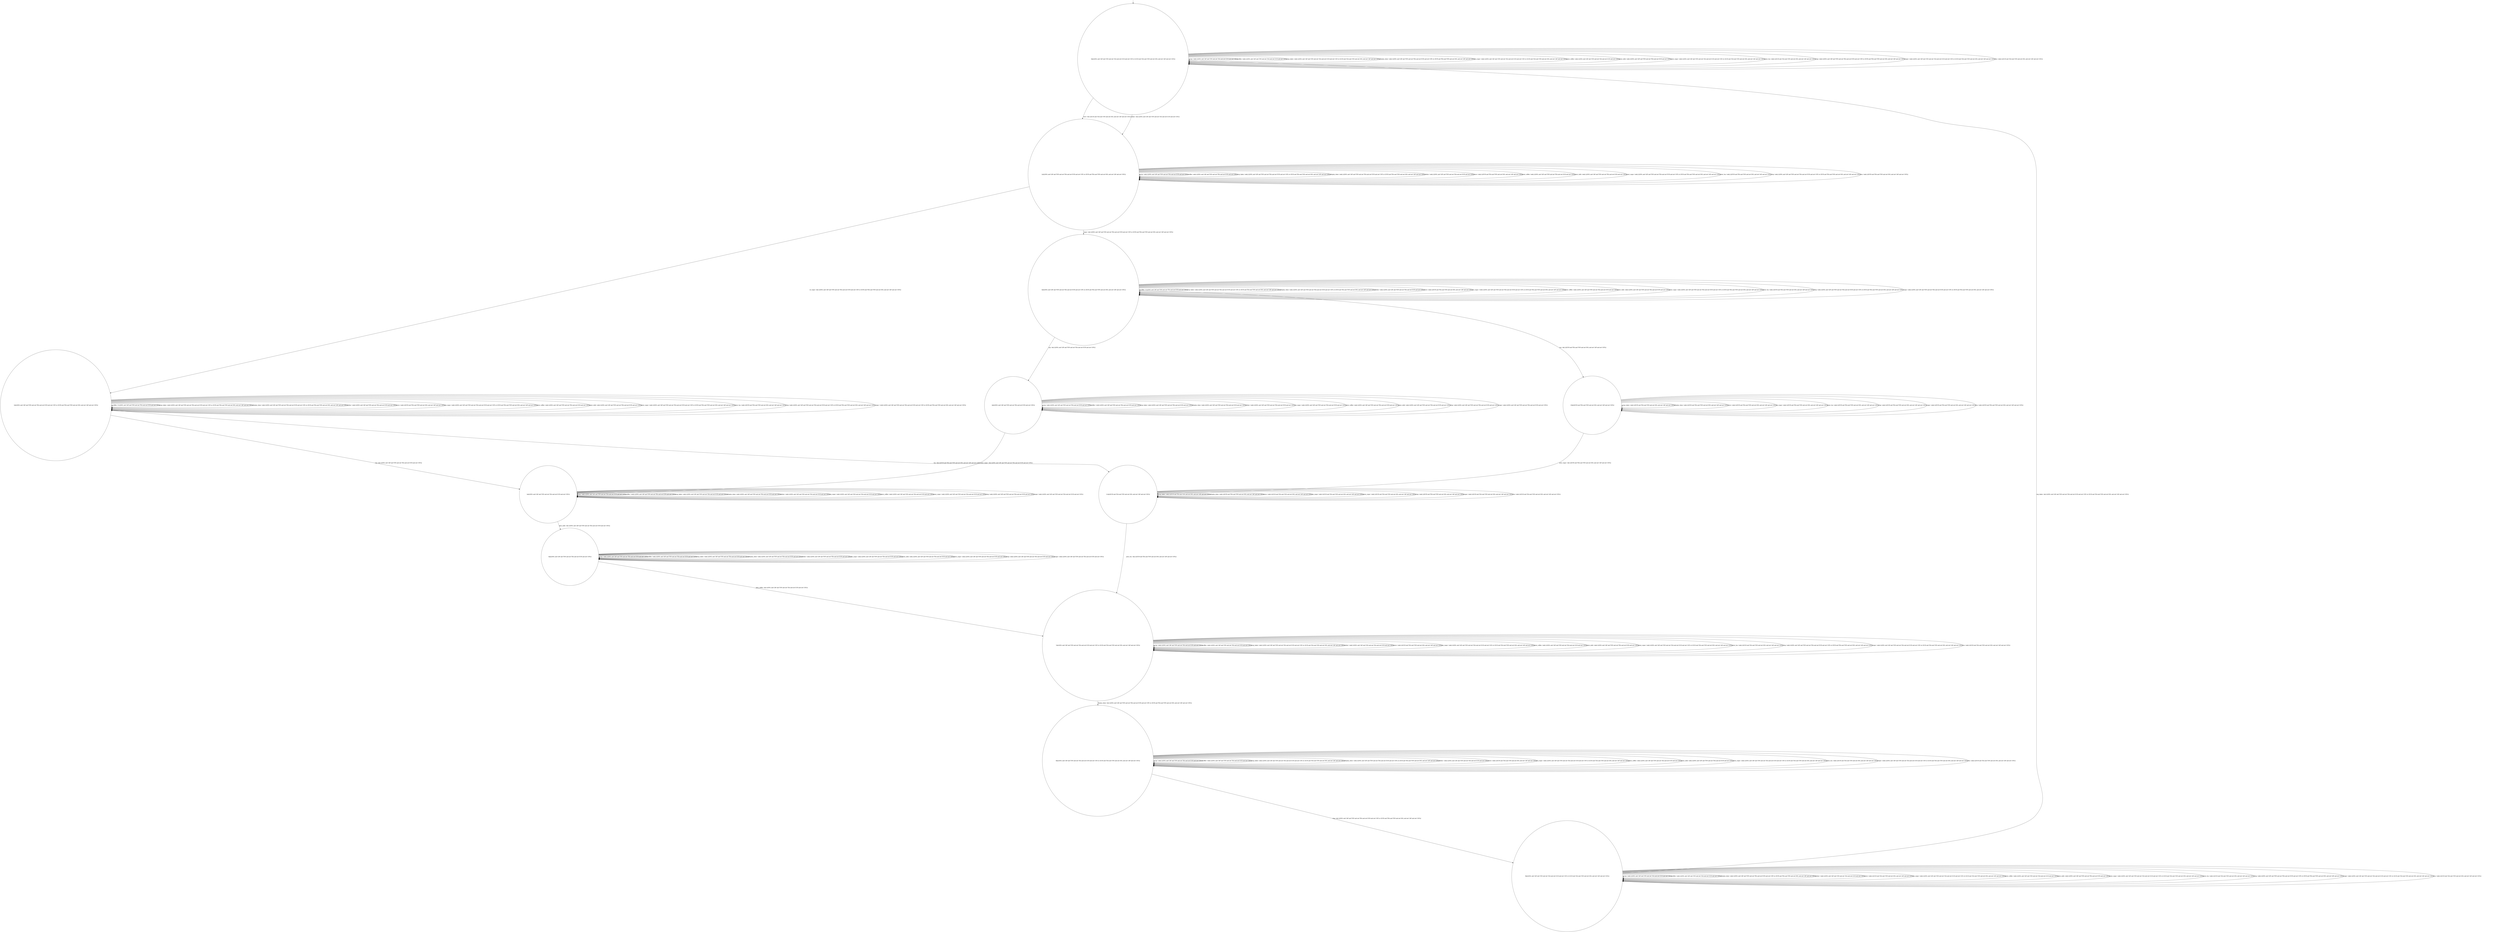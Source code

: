digraph g {
	edge [lblstyle="above, sloped"];
	s0 [shape="circle" label="0@[((DOL and CAP and TON and not TEA and not EUR and not COF) or (EUR and TEA and TON and not DOL and not CAP and not COF))]"];
	s1 [shape="circle" label="1@[((DOL and CAP and TON and not TEA and not EUR and not COF) or (EUR and TEA and TON and not DOL and not CAP and not COF))]"];
	s2 [shape="circle" label="2@[((DOL and CAP and TON and not TEA and not EUR and not COF) or (EUR and TEA and TON and not DOL and not CAP and not COF))]"];
	s3 [shape="circle" label="3@[((DOL and CAP and TON and not TEA and not EUR and not COF) or (EUR and TEA and TON and not DOL and not CAP and not COF))]"];
	s4 [shape="circle" label="4@[((DOL and CAP and TON and not TEA and not EUR and not COF))]"];
	s5 [shape="circle" label="5@[((DOL and CAP and TON and not TEA and not EUR and not COF))]"];
	s6 [shape="circle" label="6@[((DOL and CAP and TON and not TEA and not EUR and not COF))]"];
	s7 [shape="circle" label="7@[((DOL and CAP and TON and not TEA and not EUR and not COF) or (EUR and TEA and TON and not DOL and not CAP and not COF))]"];
	s8 [shape="circle" label="8@[((DOL and CAP and TON and not TEA and not EUR and not COF) or (EUR and TEA and TON and not DOL and not CAP and not COF))]"];
	s9 [shape="circle" label="9@[((DOL and CAP and TON and not TEA and not EUR and not COF) or (EUR and TEA and TON and not DOL and not CAP and not COF))]"];
	s10 [shape="circle" label="10@[((EUR and TEA and TON and not DOL and not CAP and not COF))]"];
	s11 [shape="circle" label="11@[((EUR and TEA and TON and not DOL and not CAP and not COF))]"];
	s0 -> s0 [label="cap / nok() [((DOL and CAP and TON and not TEA and not EUR and not COF))]"];
	s0 -> s0 [label="coffee / nok() [((DOL and CAP and TON and not TEA and not EUR and not COF))]"];
	s0 -> s0 [label="cup_taken / nok() [((DOL and CAP and TON and not TEA and not EUR and not COF) or (EUR and TEA and TON and not DOL and not CAP and not COF))]"];
	s0 -> s0 [label="display_done / nok() [((DOL and CAP and TON and not TEA and not EUR and not COF) or (EUR and TEA and TON and not DOL and not CAP and not COF))]"];
	s0 -> s1 [label="dollar / ok() [((DOL and CAP and TON and not TEA and not EUR and not COF))]"];
	s0 -> s1 [label="euro / ok() [((EUR and TEA and TON and not DOL and not CAP and not COF))]"];
	s0 -> s0 [label="no_sugar / nok() [((DOL and CAP and TON and not TEA and not EUR and not COF) or (EUR and TEA and TON and not DOL and not CAP and not COF))]"];
	s0 -> s0 [label="pour_coffee / nok() [((DOL and CAP and TON and not TEA and not EUR and not COF))]"];
	s0 -> s0 [label="pour_milk / nok() [((DOL and CAP and TON and not TEA and not EUR and not COF))]"];
	s0 -> s0 [label="pour_sugar / nok() [((DOL and CAP and TON and not TEA and not EUR and not COF) or (EUR and TEA and TON and not DOL and not CAP and not COF))]"];
	s0 -> s0 [label="pour_tea / nok() [((EUR and TEA and TON and not DOL and not CAP and not COF))]"];
	s0 -> s0 [label="ring / nok() [((DOL and CAP and TON and not TEA and not EUR and not COF) or (EUR and TEA and TON and not DOL and not CAP and not COF))]"];
	s0 -> s0 [label="sugar / nok() [((DOL and CAP and TON and not TEA and not EUR and not COF) or (EUR and TEA and TON and not DOL and not CAP and not COF))]"];
	s0 -> s0 [label="tea / nok() [((EUR and TEA and TON and not DOL and not CAP and not COF))]"];
	s1 -> s1 [label="cap / nok() [((DOL and CAP and TON and not TEA and not EUR and not COF))]"];
	s1 -> s1 [label="coffee / nok() [((DOL and CAP and TON and not TEA and not EUR and not COF))]"];
	s1 -> s1 [label="cup_taken / nok() [((DOL and CAP and TON and not TEA and not EUR and not COF) or (EUR and TEA and TON and not DOL and not CAP and not COF))]"];
	s1 -> s1 [label="display_done / nok() [((DOL and CAP and TON and not TEA and not EUR and not COF) or (EUR and TEA and TON and not DOL and not CAP and not COF))]"];
	s1 -> s1 [label="dollar / nok() [((DOL and CAP and TON and not TEA and not EUR and not COF))]"];
	s1 -> s1 [label="euro / nok() [((EUR and TEA and TON and not DOL and not CAP and not COF))]"];
	s1 -> s2 [label="no_sugar / ok() [((DOL and CAP and TON and not TEA and not EUR and not COF) or (EUR and TEA and TON and not DOL and not CAP and not COF))]"];
	s1 -> s1 [label="pour_coffee / nok() [((DOL and CAP and TON and not TEA and not EUR and not COF))]"];
	s1 -> s1 [label="pour_milk / nok() [((DOL and CAP and TON and not TEA and not EUR and not COF))]"];
	s1 -> s1 [label="pour_sugar / nok() [((DOL and CAP and TON and not TEA and not EUR and not COF) or (EUR and TEA and TON and not DOL and not CAP and not COF))]"];
	s1 -> s1 [label="pour_tea / nok() [((EUR and TEA and TON and not DOL and not CAP and not COF))]"];
	s1 -> s1 [label="ring / nok() [((DOL and CAP and TON and not TEA and not EUR and not COF) or (EUR and TEA and TON and not DOL and not CAP and not COF))]"];
	s1 -> s3 [label="sugar / ok() [((DOL and CAP and TON and not TEA and not EUR and not COF) or (EUR and TEA and TON and not DOL and not CAP and not COF))]"];
	s1 -> s1 [label="tea / nok() [((EUR and TEA and TON and not DOL and not CAP and not COF))]"];
	s2 -> s5 [label="cap / ok() [((DOL and CAP and TON and not TEA and not EUR and not COF))]"];
	s2 -> s2 [label="coffee / Ω [((DOL and CAP and TON and not TEA and not EUR and not COF))]"];
	s2 -> s2 [label="cup_taken / nok() [((DOL and CAP and TON and not TEA and not EUR and not COF) or (EUR and TEA and TON and not DOL and not CAP and not COF))]"];
	s2 -> s2 [label="display_done / nok() [((DOL and CAP and TON and not TEA and not EUR and not COF) or (EUR and TEA and TON and not DOL and not CAP and not COF))]"];
	s2 -> s2 [label="dollar / nok() [((DOL and CAP and TON and not TEA and not EUR and not COF))]"];
	s2 -> s2 [label="euro / nok() [((EUR and TEA and TON and not DOL and not CAP and not COF))]"];
	s2 -> s2 [label="no_sugar / nok() [((DOL and CAP and TON and not TEA and not EUR and not COF) or (EUR and TEA and TON and not DOL and not CAP and not COF))]"];
	s2 -> s2 [label="pour_coffee / nok() [((DOL and CAP and TON and not TEA and not EUR and not COF))]"];
	s2 -> s2 [label="pour_milk / nok() [((DOL and CAP and TON and not TEA and not EUR and not COF))]"];
	s2 -> s2 [label="pour_sugar / nok() [((DOL and CAP and TON and not TEA and not EUR and not COF) or (EUR and TEA and TON and not DOL and not CAP and not COF))]"];
	s2 -> s2 [label="pour_tea / nok() [((EUR and TEA and TON and not DOL and not CAP and not COF))]"];
	s2 -> s2 [label="ring / nok() [((DOL and CAP and TON and not TEA and not EUR and not COF) or (EUR and TEA and TON and not DOL and not CAP and not COF))]"];
	s2 -> s2 [label="sugar / void() [((DOL and CAP and TON and not TEA and not EUR and not COF) or (EUR and TEA and TON and not DOL and not CAP and not COF))]"];
	s2 -> s11 [label="tea / ok() [((EUR and TEA and TON and not DOL and not CAP and not COF))]"];
	s3 -> s4 [label="cap / ok() [((DOL and CAP and TON and not TEA and not EUR and not COF))]"];
	s3 -> s3 [label="coffee / Ω [((DOL and CAP and TON and not TEA and not EUR and not COF))]"];
	s3 -> s3 [label="cup_taken / nok() [((DOL and CAP and TON and not TEA and not EUR and not COF) or (EUR and TEA and TON and not DOL and not CAP and not COF))]"];
	s3 -> s3 [label="display_done / nok() [((DOL and CAP and TON and not TEA and not EUR and not COF) or (EUR and TEA and TON and not DOL and not CAP and not COF))]"];
	s3 -> s3 [label="dollar / nok() [((DOL and CAP and TON and not TEA and not EUR and not COF))]"];
	s3 -> s3 [label="euro / nok() [((EUR and TEA and TON and not DOL and not CAP and not COF))]"];
	s3 -> s3 [label="no_sugar / void() [((DOL and CAP and TON and not TEA and not EUR and not COF) or (EUR and TEA and TON and not DOL and not CAP and not COF))]"];
	s3 -> s3 [label="pour_coffee / nok() [((DOL and CAP and TON and not TEA and not EUR and not COF))]"];
	s3 -> s3 [label="pour_milk / nok() [((DOL and CAP and TON and not TEA and not EUR and not COF))]"];
	s3 -> s3 [label="pour_sugar / nok() [((DOL and CAP and TON and not TEA and not EUR and not COF) or (EUR and TEA and TON and not DOL and not CAP and not COF))]"];
	s3 -> s3 [label="pour_tea / nok() [((EUR and TEA and TON and not DOL and not CAP and not COF))]"];
	s3 -> s3 [label="ring / nok() [((DOL and CAP and TON and not TEA and not EUR and not COF) or (EUR and TEA and TON and not DOL and not CAP and not COF))]"];
	s3 -> s3 [label="sugar / nok() [((DOL and CAP and TON and not TEA and not EUR and not COF) or (EUR and TEA and TON and not DOL and not CAP and not COF))]"];
	s3 -> s10 [label="tea / ok() [((EUR and TEA and TON and not DOL and not CAP and not COF))]"];
	s4 -> s4 [label="cap / nok() [((DOL and CAP and TON and not TEA and not EUR and not COF))]"];
	s4 -> s4 [label="coffee / void() [((DOL and CAP and TON and not TEA and not EUR and not COF))]"];
	s4 -> s4 [label="cup_taken / nok() [((DOL and CAP and TON and not TEA and not EUR and not COF))]"];
	s4 -> s4 [label="display_done / nok() [((DOL and CAP and TON and not TEA and not EUR and not COF))]"];
	s4 -> s4 [label="dollar / nok() [((DOL and CAP and TON and not TEA and not EUR and not COF))]"];
	s4 -> s4 [label="no_sugar / nok() [((DOL and CAP and TON and not TEA and not EUR and not COF))]"];
	s4 -> s4 [label="pour_coffee / nok() [((DOL and CAP and TON and not TEA and not EUR and not COF))]"];
	s4 -> s4 [label="pour_milk / nok() [((DOL and CAP and TON and not TEA and not EUR and not COF))]"];
	s4 -> s5 [label="pour_sugar / ok() [((DOL and CAP and TON and not TEA and not EUR and not COF))]"];
	s4 -> s4 [label="ring / nok() [((DOL and CAP and TON and not TEA and not EUR and not COF))]"];
	s4 -> s4 [label="sugar / nok() [((DOL and CAP and TON and not TEA and not EUR and not COF))]"];
	s5 -> s5 [label="cap / nok() [((DOL and CAP and TON and not TEA and not EUR and not COF))]"];
	s5 -> s5 [label="coffee / void() [((DOL and CAP and TON and not TEA and not EUR and not COF))]"];
	s5 -> s5 [label="cup_taken / nok() [((DOL and CAP and TON and not TEA and not EUR and not COF))]"];
	s5 -> s5 [label="display_done / nok() [((DOL and CAP and TON and not TEA and not EUR and not COF))]"];
	s5 -> s5 [label="dollar / nok() [((DOL and CAP and TON and not TEA and not EUR and not COF))]"];
	s5 -> s5 [label="no_sugar / nok() [((DOL and CAP and TON and not TEA and not EUR and not COF))]"];
	s5 -> s5 [label="pour_coffee / nok() [((DOL and CAP and TON and not TEA and not EUR and not COF))]"];
	s5 -> s6 [label="pour_milk / ok() [((DOL and CAP and TON and not TEA and not EUR and not COF))]"];
	s5 -> s5 [label="pour_sugar / nok() [((DOL and CAP and TON and not TEA and not EUR and not COF))]"];
	s5 -> s5 [label="ring / nok() [((DOL and CAP and TON and not TEA and not EUR and not COF))]"];
	s5 -> s5 [label="sugar / nok() [((DOL and CAP and TON and not TEA and not EUR and not COF))]"];
	s6 -> s6 [label="cap / nok() [((DOL and CAP and TON and not TEA and not EUR and not COF))]"];
	s6 -> s6 [label="coffee / nok() [((DOL and CAP and TON and not TEA and not EUR and not COF))]"];
	s6 -> s6 [label="cup_taken / nok() [((DOL and CAP and TON and not TEA and not EUR and not COF))]"];
	s6 -> s6 [label="display_done / nok() [((DOL and CAP and TON and not TEA and not EUR and not COF))]"];
	s6 -> s6 [label="dollar / nok() [((DOL and CAP and TON and not TEA and not EUR and not COF))]"];
	s6 -> s6 [label="no_sugar / nok() [((DOL and CAP and TON and not TEA and not EUR and not COF))]"];
	s6 -> s7 [label="pour_coffee / ok() [((DOL and CAP and TON and not TEA and not EUR and not COF))]"];
	s6 -> s6 [label="pour_milk / nok() [((DOL and CAP and TON and not TEA and not EUR and not COF))]"];
	s6 -> s6 [label="pour_sugar / nok() [((DOL and CAP and TON and not TEA and not EUR and not COF))]"];
	s6 -> s6 [label="ring / nok() [((DOL and CAP and TON and not TEA and not EUR and not COF))]"];
	s6 -> s6 [label="sugar / nok() [((DOL and CAP and TON and not TEA and not EUR and not COF))]"];
	s7 -> s7 [label="cap / nok() [((DOL and CAP and TON and not TEA and not EUR and not COF))]"];
	s7 -> s7 [label="coffee / nok() [((DOL and CAP and TON and not TEA and not EUR and not COF))]"];
	s7 -> s7 [label="cup_taken / nok() [((DOL and CAP and TON and not TEA and not EUR and not COF) or (EUR and TEA and TON and not DOL and not CAP and not COF))]"];
	s7 -> s8 [label="display_done / ok() [((DOL and CAP and TON and not TEA and not EUR and not COF) or (EUR and TEA and TON and not DOL and not CAP and not COF))]"];
	s7 -> s7 [label="dollar / nok() [((DOL and CAP and TON and not TEA and not EUR and not COF))]"];
	s7 -> s7 [label="euro / nok() [((EUR and TEA and TON and not DOL and not CAP and not COF))]"];
	s7 -> s7 [label="no_sugar / nok() [((DOL and CAP and TON and not TEA and not EUR and not COF) or (EUR and TEA and TON and not DOL and not CAP and not COF))]"];
	s7 -> s7 [label="pour_coffee / nok() [((DOL and CAP and TON and not TEA and not EUR and not COF))]"];
	s7 -> s7 [label="pour_milk / nok() [((DOL and CAP and TON and not TEA and not EUR and not COF))]"];
	s7 -> s7 [label="pour_sugar / nok() [((DOL and CAP and TON and not TEA and not EUR and not COF) or (EUR and TEA and TON and not DOL and not CAP and not COF))]"];
	s7 -> s7 [label="pour_tea / nok() [((EUR and TEA and TON and not DOL and not CAP and not COF))]"];
	s7 -> s7 [label="ring / nok() [((DOL and CAP and TON and not TEA and not EUR and not COF) or (EUR and TEA and TON and not DOL and not CAP and not COF))]"];
	s7 -> s7 [label="sugar / nok() [((DOL and CAP and TON and not TEA and not EUR and not COF) or (EUR and TEA and TON and not DOL and not CAP and not COF))]"];
	s7 -> s7 [label="tea / nok() [((EUR and TEA and TON and not DOL and not CAP and not COF))]"];
	s8 -> s8 [label="cap / nok() [((DOL and CAP and TON and not TEA and not EUR and not COF))]"];
	s8 -> s8 [label="coffee / nok() [((DOL and CAP and TON and not TEA and not EUR and not COF))]"];
	s8 -> s8 [label="cup_taken / nok() [((DOL and CAP and TON and not TEA and not EUR and not COF) or (EUR and TEA and TON and not DOL and not CAP and not COF))]"];
	s8 -> s8 [label="display_done / nok() [((DOL and CAP and TON and not TEA and not EUR and not COF) or (EUR and TEA and TON and not DOL and not CAP and not COF))]"];
	s8 -> s8 [label="dollar / nok() [((DOL and CAP and TON and not TEA and not EUR and not COF))]"];
	s8 -> s8 [label="euro / nok() [((EUR and TEA and TON and not DOL and not CAP and not COF))]"];
	s8 -> s8 [label="no_sugar / nok() [((DOL and CAP and TON and not TEA and not EUR and not COF) or (EUR and TEA and TON and not DOL and not CAP and not COF))]"];
	s8 -> s8 [label="pour_coffee / nok() [((DOL and CAP and TON and not TEA and not EUR and not COF))]"];
	s8 -> s8 [label="pour_milk / nok() [((DOL and CAP and TON and not TEA and not EUR and not COF))]"];
	s8 -> s8 [label="pour_sugar / nok() [((DOL and CAP and TON and not TEA and not EUR and not COF) or (EUR and TEA and TON and not DOL and not CAP and not COF))]"];
	s8 -> s8 [label="pour_tea / nok() [((EUR and TEA and TON and not DOL and not CAP and not COF))]"];
	s8 -> s9 [label="ring / ok() [((DOL and CAP and TON and not TEA and not EUR and not COF) or (EUR and TEA and TON and not DOL and not CAP and not COF))]"];
	s8 -> s8 [label="sugar / nok() [((DOL and CAP and TON and not TEA and not EUR and not COF) or (EUR and TEA and TON and not DOL and not CAP and not COF))]"];
	s8 -> s8 [label="tea / nok() [((EUR and TEA and TON and not DOL and not CAP and not COF))]"];
	s9 -> s9 [label="cap / nok() [((DOL and CAP and TON and not TEA and not EUR and not COF))]"];
	s9 -> s9 [label="coffee / nok() [((DOL and CAP and TON and not TEA and not EUR and not COF))]"];
	s9 -> s0 [label="cup_taken / ok() [((DOL and CAP and TON and not TEA and not EUR and not COF) or (EUR and TEA and TON and not DOL and not CAP and not COF))]"];
	s9 -> s9 [label="display_done / nok() [((DOL and CAP and TON and not TEA and not EUR and not COF) or (EUR and TEA and TON and not DOL and not CAP and not COF))]"];
	s9 -> s9 [label="dollar / nok() [((DOL and CAP and TON and not TEA and not EUR and not COF))]"];
	s9 -> s9 [label="euro / nok() [((EUR and TEA and TON and not DOL and not CAP and not COF))]"];
	s9 -> s9 [label="no_sugar / nok() [((DOL and CAP and TON and not TEA and not EUR and not COF) or (EUR and TEA and TON and not DOL and not CAP and not COF))]"];
	s9 -> s9 [label="pour_coffee / nok() [((DOL and CAP and TON and not TEA and not EUR and not COF))]"];
	s9 -> s9 [label="pour_milk / nok() [((DOL and CAP and TON and not TEA and not EUR and not COF))]"];
	s9 -> s9 [label="pour_sugar / nok() [((DOL and CAP and TON and not TEA and not EUR and not COF) or (EUR and TEA and TON and not DOL and not CAP and not COF))]"];
	s9 -> s9 [label="pour_tea / nok() [((EUR and TEA and TON and not DOL and not CAP and not COF))]"];
	s9 -> s9 [label="ring / nok() [((DOL and CAP and TON and not TEA and not EUR and not COF) or (EUR and TEA and TON and not DOL and not CAP and not COF))]"];
	s9 -> s9 [label="sugar / nok() [((DOL and CAP and TON and not TEA and not EUR and not COF) or (EUR and TEA and TON and not DOL and not CAP and not COF))]"];
	s9 -> s9 [label="tea / nok() [((EUR and TEA and TON and not DOL and not CAP and not COF))]"];
	s10 -> s10 [label="cup_taken / nok() [((EUR and TEA and TON and not DOL and not CAP and not COF))]"];
	s10 -> s10 [label="display_done / nok() [((EUR and TEA and TON and not DOL and not CAP and not COF))]"];
	s10 -> s10 [label="euro / nok() [((EUR and TEA and TON and not DOL and not CAP and not COF))]"];
	s10 -> s10 [label="no_sugar / nok() [((EUR and TEA and TON and not DOL and not CAP and not COF))]"];
	s10 -> s11 [label="pour_sugar / ok() [((EUR and TEA and TON and not DOL and not CAP and not COF))]"];
	s10 -> s10 [label="pour_tea / nok() [((EUR and TEA and TON and not DOL and not CAP and not COF))]"];
	s10 -> s10 [label="ring / nok() [((EUR and TEA and TON and not DOL and not CAP and not COF))]"];
	s10 -> s10 [label="sugar / nok() [((EUR and TEA and TON and not DOL and not CAP and not COF))]"];
	s10 -> s10 [label="tea / nok() [((EUR and TEA and TON and not DOL and not CAP and not COF))]"];
	s11 -> s11 [label="cup_taken / nok() [((EUR and TEA and TON and not DOL and not CAP and not COF))]"];
	s11 -> s11 [label="display_done / nok() [((EUR and TEA and TON and not DOL and not CAP and not COF))]"];
	s11 -> s11 [label="euro / nok() [((EUR and TEA and TON and not DOL and not CAP and not COF))]"];
	s11 -> s11 [label="no_sugar / nok() [((EUR and TEA and TON and not DOL and not CAP and not COF))]"];
	s11 -> s11 [label="pour_sugar / nok() [((EUR and TEA and TON and not DOL and not CAP and not COF))]"];
	s11 -> s7 [label="pour_tea / ok() [((EUR and TEA and TON and not DOL and not CAP and not COF))]"];
	s11 -> s11 [label="ring / nok() [((EUR and TEA and TON and not DOL and not CAP and not COF))]"];
	s11 -> s11 [label="sugar / nok() [((EUR and TEA and TON and not DOL and not CAP and not COF))]"];
	s11 -> s11 [label="tea / nok() [((EUR and TEA and TON and not DOL and not CAP and not COF))]"];
	__start0 [label="" shape="none" width="0" height="0"];
	__start0 -> s0;
}